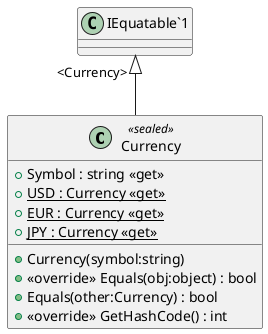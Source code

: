 @startuml
class Currency <<sealed>> {
    + Symbol : string <<get>>
    + Currency(symbol:string)
    + {static} USD : Currency <<get>>
    + {static} EUR : Currency <<get>>
    + {static} JPY : Currency <<get>>
    + <<override>> Equals(obj:object) : bool
    + Equals(other:Currency) : bool
    + <<override>> GetHashCode() : int
}
"IEquatable`1" "<Currency>" <|-- Currency
@enduml
